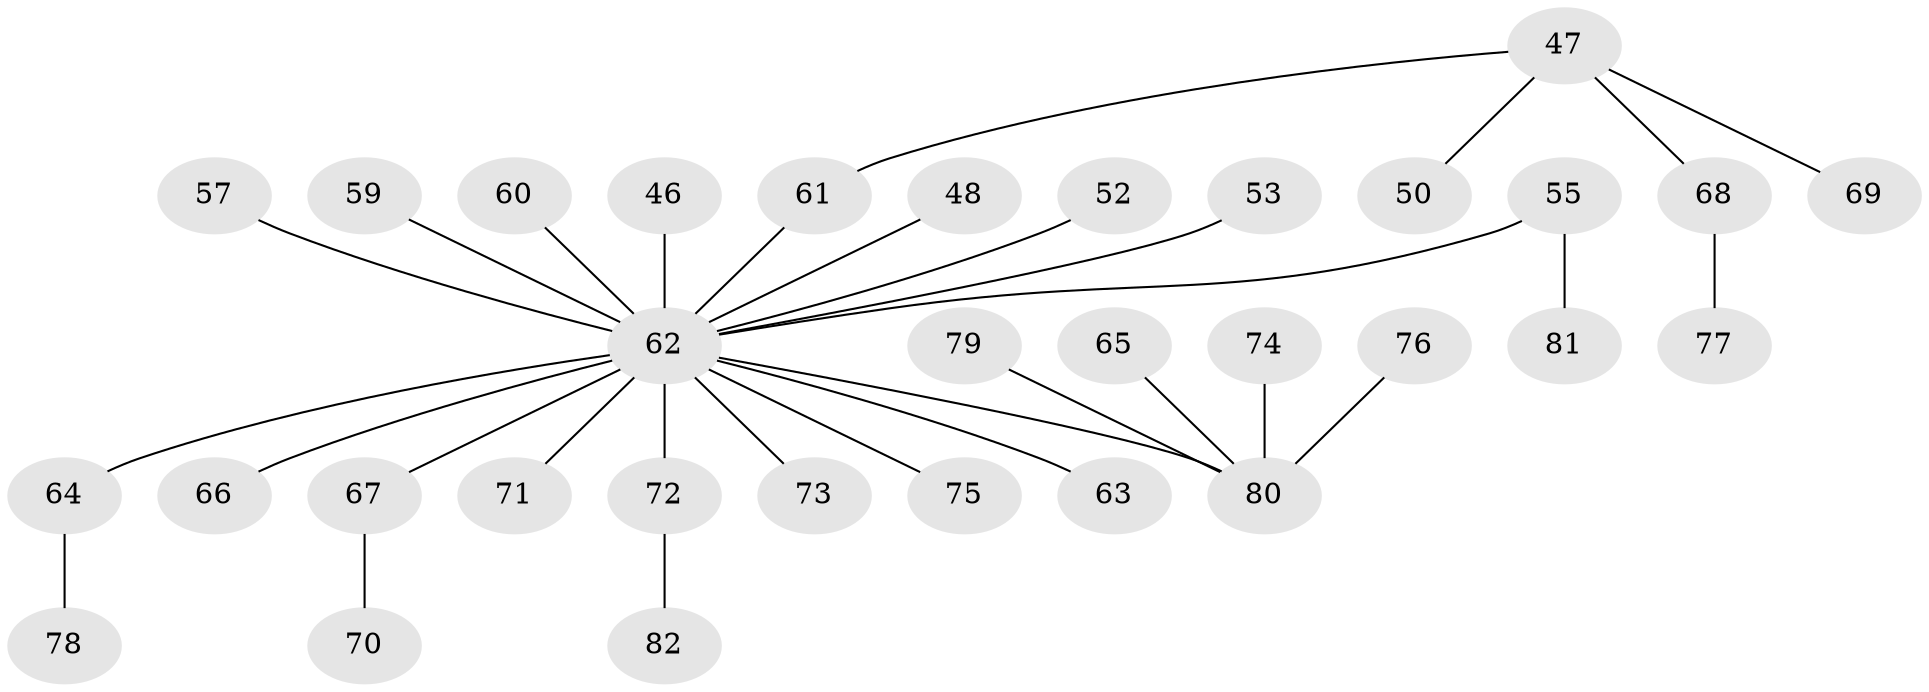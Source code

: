 // original degree distribution, {6: 0.012195121951219513, 8: 0.012195121951219513, 7: 0.012195121951219513, 3: 0.13414634146341464, 2: 0.2682926829268293, 1: 0.4878048780487805, 4: 0.07317073170731707}
// Generated by graph-tools (version 1.1) at 2025/55/03/04/25 21:55:51]
// undirected, 32 vertices, 31 edges
graph export_dot {
graph [start="1"]
  node [color=gray90,style=filled];
  46;
  47;
  48;
  50;
  52;
  53;
  55;
  57;
  59;
  60;
  61 [super="+31"];
  62 [super="+58+27+36+37+42+43+44"];
  63;
  64;
  65;
  66;
  67 [super="+21+54"];
  68;
  69;
  70;
  71;
  72;
  73;
  74;
  75;
  76;
  77;
  78;
  79;
  80 [super="+40"];
  81;
  82;
  46 -- 62;
  47 -- 50;
  47 -- 68;
  47 -- 69;
  47 -- 61;
  48 -- 62;
  52 -- 62;
  53 -- 62;
  55 -- 81;
  55 -- 62;
  57 -- 62;
  59 -- 62;
  60 -- 62;
  61 -- 62;
  62 -- 73;
  62 -- 64;
  62 -- 66;
  62 -- 67;
  62 -- 72;
  62 -- 75;
  62 -- 63;
  62 -- 71;
  62 -- 80;
  64 -- 78;
  65 -- 80;
  67 -- 70;
  68 -- 77;
  72 -- 82;
  74 -- 80;
  76 -- 80;
  79 -- 80;
}
